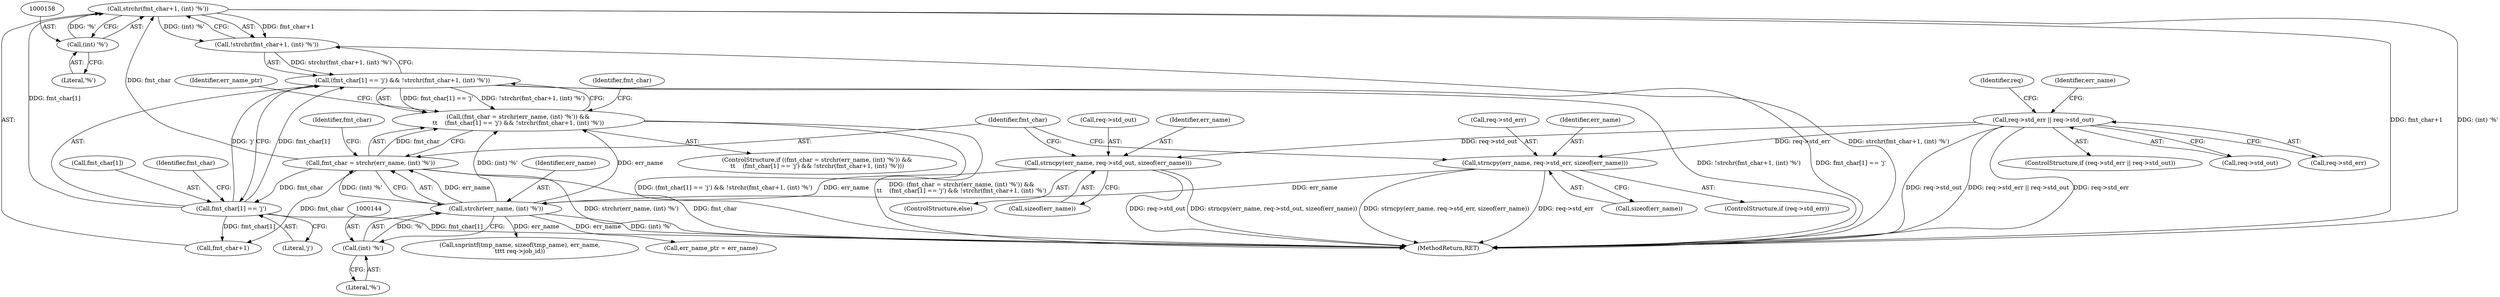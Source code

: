 digraph "0_slurm_92362a92fffe60187df61f99ab11c249d44120ee@API" {
"1000153" [label="(Call,strchr(fmt_char+1, (int) '%'))"];
"1000139" [label="(Call,fmt_char = strchr(err_name, (int) '%'))"];
"1000141" [label="(Call,strchr(err_name, (int) '%'))"];
"1000122" [label="(Call,strncpy(err_name, req->std_err, sizeof(err_name)))"];
"1000110" [label="(Call,req->std_err || req->std_out)"];
"1000130" [label="(Call,strncpy(err_name, req->std_out, sizeof(err_name)))"];
"1000143" [label="(Call,(int) '%')"];
"1000147" [label="(Call,fmt_char[1] == 'j')"];
"1000157" [label="(Call,(int) '%')"];
"1000152" [label="(Call,!strchr(fmt_char+1, (int) '%'))"];
"1000146" [label="(Call,(fmt_char[1] == 'j') && !strchr(fmt_char+1, (int) '%'))"];
"1000138" [label="(Call,(fmt_char = strchr(err_name, (int) '%')) &&\n\t\t    (fmt_char[1] == 'j') && !strchr(fmt_char+1, (int) '%'))"];
"1000154" [label="(Call,fmt_char+1)"];
"1000135" [label="(Call,sizeof(err_name))"];
"1000142" [label="(Identifier,err_name)"];
"1000148" [label="(Call,fmt_char[1])"];
"1000138" [label="(Call,(fmt_char = strchr(err_name, (int) '%')) &&\n\t\t    (fmt_char[1] == 'j') && !strchr(fmt_char+1, (int) '%'))"];
"1000190" [label="(Call,err_name_ptr = err_name)"];
"1000280" [label="(MethodReturn,RET)"];
"1000110" [label="(Call,req->std_err || req->std_out)"];
"1000149" [label="(Identifier,fmt_char)"];
"1000109" [label="(ControlStructure,if (req->std_err || req->std_out))"];
"1000155" [label="(Identifier,fmt_char)"];
"1000122" [label="(Call,strncpy(err_name, req->std_err, sizeof(err_name)))"];
"1000139" [label="(Call,fmt_char = strchr(err_name, (int) '%'))"];
"1000120" [label="(Identifier,req)"];
"1000152" [label="(Call,!strchr(fmt_char+1, (int) '%'))"];
"1000159" [label="(Literal,'%')"];
"1000140" [label="(Identifier,fmt_char)"];
"1000145" [label="(Literal,'%')"];
"1000151" [label="(Literal,'j')"];
"1000131" [label="(Identifier,err_name)"];
"1000153" [label="(Call,strchr(fmt_char+1, (int) '%'))"];
"1000143" [label="(Call,(int) '%')"];
"1000137" [label="(ControlStructure,if ((fmt_char = strchr(err_name, (int) '%')) &&\n\t\t    (fmt_char[1] == 'j') && !strchr(fmt_char+1, (int) '%')))"];
"1000164" [label="(Identifier,fmt_char)"];
"1000127" [label="(Call,sizeof(err_name))"];
"1000118" [label="(ControlStructure,if (req->std_err))"];
"1000132" [label="(Call,req->std_out)"];
"1000146" [label="(Call,(fmt_char[1] == 'j') && !strchr(fmt_char+1, (int) '%'))"];
"1000141" [label="(Call,strchr(err_name, (int) '%'))"];
"1000114" [label="(Call,req->std_out)"];
"1000123" [label="(Identifier,err_name)"];
"1000191" [label="(Identifier,err_name_ptr)"];
"1000130" [label="(Call,strncpy(err_name, req->std_out, sizeof(err_name)))"];
"1000147" [label="(Call,fmt_char[1] == 'j')"];
"1000124" [label="(Call,req->std_err)"];
"1000167" [label="(Call,snprintf(tmp_name, sizeof(tmp_name), err_name,\n\t\t\t\t req->job_id))"];
"1000157" [label="(Call,(int) '%')"];
"1000183" [label="(Identifier,err_name)"];
"1000129" [label="(ControlStructure,else)"];
"1000111" [label="(Call,req->std_err)"];
"1000153" -> "1000152"  [label="AST: "];
"1000153" -> "1000157"  [label="CFG: "];
"1000154" -> "1000153"  [label="AST: "];
"1000157" -> "1000153"  [label="AST: "];
"1000152" -> "1000153"  [label="CFG: "];
"1000153" -> "1000280"  [label="DDG: fmt_char+1"];
"1000153" -> "1000280"  [label="DDG: (int) '%'"];
"1000153" -> "1000152"  [label="DDG: fmt_char+1"];
"1000153" -> "1000152"  [label="DDG: (int) '%'"];
"1000139" -> "1000153"  [label="DDG: fmt_char"];
"1000147" -> "1000153"  [label="DDG: fmt_char[1]"];
"1000157" -> "1000153"  [label="DDG: '%'"];
"1000139" -> "1000138"  [label="AST: "];
"1000139" -> "1000141"  [label="CFG: "];
"1000140" -> "1000139"  [label="AST: "];
"1000141" -> "1000139"  [label="AST: "];
"1000149" -> "1000139"  [label="CFG: "];
"1000138" -> "1000139"  [label="CFG: "];
"1000139" -> "1000280"  [label="DDG: strchr(err_name, (int) '%')"];
"1000139" -> "1000280"  [label="DDG: fmt_char"];
"1000139" -> "1000138"  [label="DDG: fmt_char"];
"1000141" -> "1000139"  [label="DDG: err_name"];
"1000141" -> "1000139"  [label="DDG: (int) '%'"];
"1000139" -> "1000147"  [label="DDG: fmt_char"];
"1000139" -> "1000154"  [label="DDG: fmt_char"];
"1000141" -> "1000143"  [label="CFG: "];
"1000142" -> "1000141"  [label="AST: "];
"1000143" -> "1000141"  [label="AST: "];
"1000141" -> "1000280"  [label="DDG: (int) '%'"];
"1000141" -> "1000138"  [label="DDG: err_name"];
"1000141" -> "1000138"  [label="DDG: (int) '%'"];
"1000122" -> "1000141"  [label="DDG: err_name"];
"1000130" -> "1000141"  [label="DDG: err_name"];
"1000143" -> "1000141"  [label="DDG: '%'"];
"1000141" -> "1000167"  [label="DDG: err_name"];
"1000141" -> "1000190"  [label="DDG: err_name"];
"1000122" -> "1000118"  [label="AST: "];
"1000122" -> "1000127"  [label="CFG: "];
"1000123" -> "1000122"  [label="AST: "];
"1000124" -> "1000122"  [label="AST: "];
"1000127" -> "1000122"  [label="AST: "];
"1000140" -> "1000122"  [label="CFG: "];
"1000122" -> "1000280"  [label="DDG: strncpy(err_name, req->std_err, sizeof(err_name))"];
"1000122" -> "1000280"  [label="DDG: req->std_err"];
"1000110" -> "1000122"  [label="DDG: req->std_err"];
"1000110" -> "1000109"  [label="AST: "];
"1000110" -> "1000111"  [label="CFG: "];
"1000110" -> "1000114"  [label="CFG: "];
"1000111" -> "1000110"  [label="AST: "];
"1000114" -> "1000110"  [label="AST: "];
"1000120" -> "1000110"  [label="CFG: "];
"1000183" -> "1000110"  [label="CFG: "];
"1000110" -> "1000280"  [label="DDG: req->std_out"];
"1000110" -> "1000280"  [label="DDG: req->std_err || req->std_out"];
"1000110" -> "1000280"  [label="DDG: req->std_err"];
"1000110" -> "1000130"  [label="DDG: req->std_out"];
"1000130" -> "1000129"  [label="AST: "];
"1000130" -> "1000135"  [label="CFG: "];
"1000131" -> "1000130"  [label="AST: "];
"1000132" -> "1000130"  [label="AST: "];
"1000135" -> "1000130"  [label="AST: "];
"1000140" -> "1000130"  [label="CFG: "];
"1000130" -> "1000280"  [label="DDG: strncpy(err_name, req->std_out, sizeof(err_name))"];
"1000130" -> "1000280"  [label="DDG: req->std_out"];
"1000143" -> "1000145"  [label="CFG: "];
"1000144" -> "1000143"  [label="AST: "];
"1000145" -> "1000143"  [label="AST: "];
"1000147" -> "1000146"  [label="AST: "];
"1000147" -> "1000151"  [label="CFG: "];
"1000148" -> "1000147"  [label="AST: "];
"1000151" -> "1000147"  [label="AST: "];
"1000155" -> "1000147"  [label="CFG: "];
"1000146" -> "1000147"  [label="CFG: "];
"1000147" -> "1000280"  [label="DDG: fmt_char[1]"];
"1000147" -> "1000146"  [label="DDG: fmt_char[1]"];
"1000147" -> "1000146"  [label="DDG: 'j'"];
"1000147" -> "1000154"  [label="DDG: fmt_char[1]"];
"1000157" -> "1000159"  [label="CFG: "];
"1000158" -> "1000157"  [label="AST: "];
"1000159" -> "1000157"  [label="AST: "];
"1000152" -> "1000146"  [label="AST: "];
"1000146" -> "1000152"  [label="CFG: "];
"1000152" -> "1000280"  [label="DDG: strchr(fmt_char+1, (int) '%')"];
"1000152" -> "1000146"  [label="DDG: strchr(fmt_char+1, (int) '%')"];
"1000146" -> "1000138"  [label="AST: "];
"1000138" -> "1000146"  [label="CFG: "];
"1000146" -> "1000280"  [label="DDG: !strchr(fmt_char+1, (int) '%')"];
"1000146" -> "1000280"  [label="DDG: fmt_char[1] == 'j'"];
"1000146" -> "1000138"  [label="DDG: fmt_char[1] == 'j'"];
"1000146" -> "1000138"  [label="DDG: !strchr(fmt_char+1, (int) '%')"];
"1000138" -> "1000137"  [label="AST: "];
"1000164" -> "1000138"  [label="CFG: "];
"1000191" -> "1000138"  [label="CFG: "];
"1000138" -> "1000280"  [label="DDG: (fmt_char = strchr(err_name, (int) '%')) &&\n\t\t    (fmt_char[1] == 'j') && !strchr(fmt_char+1, (int) '%')"];
"1000138" -> "1000280"  [label="DDG: (fmt_char[1] == 'j') && !strchr(fmt_char+1, (int) '%')"];
}
